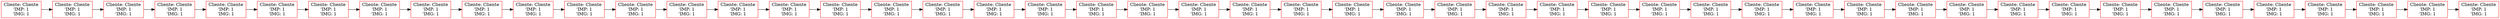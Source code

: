  digraph G {
 rankdir=LR;
 node7 [label="Cliente: Cliente\n'IMP: 1\n'IMG: 1", color="red", shape="rectangle"];
 node8 -> node7 [dir="forward"];
 node8 [label="Cliente: Cliente\n'IMP: 1\n'IMG: 1", color="red", shape="rectangle"];
 node9 -> node8 [dir="forward"];
 node9 [label="Cliente: Cliente\n'IMP: 1\n'IMG: 1", color="red", shape="rectangle"];
 node10 -> node9 [dir="forward"];
 node10 [label="Cliente: Cliente\n'IMP: 1\n'IMG: 1", color="red", shape="rectangle"];
 node11 -> node10 [dir="forward"];
 node11 [label="Cliente: Cliente\n'IMP: 1\n'IMG: 1", color="red", shape="rectangle"];
 node12 -> node11 [dir="forward"];
 node12 [label="Cliente: Cliente\n'IMP: 1\n'IMG: 1", color="red", shape="rectangle"];
 node13 -> node12 [dir="forward"];
 node13 [label="Cliente: Cliente\n'IMP: 1\n'IMG: 1", color="red", shape="rectangle"];
 node14 -> node13 [dir="forward"];
 node14 [label="Cliente: Cliente\n'IMP: 1\n'IMG: 1", color="red", shape="rectangle"];
 node15 -> node14 [dir="forward"];
 node15 [label="Cliente: Cliente\n'IMP: 1\n'IMG: 1", color="red", shape="rectangle"];
 node16 -> node15 [dir="forward"];
 node16 [label="Cliente: Cliente\n'IMP: 1\n'IMG: 1", color="red", shape="rectangle"];
 node17 -> node16 [dir="forward"];
 node17 [label="Cliente: Cliente\n'IMP: 1\n'IMG: 1", color="red", shape="rectangle"];
 node18 -> node17 [dir="forward"];
 node18 [label="Cliente: Cliente\n'IMP: 1\n'IMG: 1", color="red", shape="rectangle"];
 node19 -> node18 [dir="forward"];
 node19 [label="Cliente: Cliente\n'IMP: 1\n'IMG: 1", color="red", shape="rectangle"];
 node20 -> node19 [dir="forward"];
 node20 [label="Cliente: Cliente\n'IMP: 1\n'IMG: 1", color="red", shape="rectangle"];
 node21 -> node20 [dir="forward"];
 node21 [label="Cliente: Cliente\n'IMP: 1\n'IMG: 1", color="red", shape="rectangle"];
 node22 -> node21 [dir="forward"];
 node22 [label="Cliente: Cliente\n'IMP: 1\n'IMG: 1", color="red", shape="rectangle"];
 node23 -> node22 [dir="forward"];
 node23 [label="Cliente: Cliente\n'IMP: 1\n'IMG: 1", color="red", shape="rectangle"];
 node24 -> node23 [dir="forward"];
 node24 [label="Cliente: Cliente\n'IMP: 1\n'IMG: 1", color="red", shape="rectangle"];
 node25 -> node24 [dir="forward"];
 node25 [label="Cliente: Cliente\n'IMP: 1\n'IMG: 1", color="red", shape="rectangle"];
 node26 -> node25 [dir="forward"];
 node26 [label="Cliente: Cliente\n'IMP: 1\n'IMG: 1", color="red", shape="rectangle"];
 node27 -> node26 [dir="forward"];
 node27 [label="Cliente: Cliente\n'IMP: 1\n'IMG: 1", color="red", shape="rectangle"];
 node28 -> node27 [dir="forward"];
 node28 [label="Cliente: Cliente\n'IMP: 1\n'IMG: 1", color="red", shape="rectangle"];
 node29 -> node28 [dir="forward"];
 node29 [label="Cliente: Cliente\n'IMP: 1\n'IMG: 1", color="red", shape="rectangle"];
 node30 -> node29 [dir="forward"];
 node30 [label="Cliente: Cliente\n'IMP: 1\n'IMG: 1", color="red", shape="rectangle"];
 node31 -> node30 [dir="forward"];
 node31 [label="Cliente: Cliente\n'IMP: 1\n'IMG: 1", color="red", shape="rectangle"];
 node32 -> node31 [dir="forward"];
 node32 [label="Cliente: Cliente\n'IMP: 1\n'IMG: 1", color="red", shape="rectangle"];
 node33 -> node32 [dir="forward"];
 node33 [label="Cliente: Cliente\n'IMP: 1\n'IMG: 1", color="red", shape="rectangle"];
 node34 -> node33 [dir="forward"];
 node34 [label="Cliente: Cliente\n'IMP: 1\n'IMG: 1", color="red", shape="rectangle"];
 node35 -> node34 [dir="forward"];
 node35 [label="Cliente: Cliente\n'IMP: 1\n'IMG: 1", color="red", shape="rectangle"];
 node36 -> node35 [dir="forward"];
 node36 [label="Cliente: Cliente\n'IMP: 1\n'IMG: 1", color="red", shape="rectangle"];
 node37 -> node36 [dir="forward"];
 node37 [label="Cliente: Cliente\n'IMP: 1\n'IMG: 1", color="red", shape="rectangle"];
 node38 -> node37 [dir="forward"];
 node38 [label="Cliente: Cliente\n'IMP: 1\n'IMG: 1", color="red", shape="rectangle"];
 node39 -> node38 [dir="forward"];
 node39 [label="Cliente: Cliente\n'IMP: 1\n'IMG: 1", color="red", shape="rectangle"];
 node40 -> node39 [dir="forward"];
 node40 [label="Cliente: Cliente\n'IMP: 1\n'IMG: 1", color="red", shape="rectangle"];
 node41 -> node40 [dir="forward"];
 node41 [label="Cliente: Cliente\n'IMP: 1\n'IMG: 1", color="red", shape="rectangle"];
 node42 -> node41 [dir="forward"];
 node42 [label="Cliente: Cliente\n'IMP: 1\n'IMG: 1", color="red", shape="rectangle"];
 node43 -> node42 [dir="forward"];
 node43 [label="Cliente: Cliente\n'IMP: 1\n'IMG: 1", color="red", shape="rectangle"];
 node44 -> node43 [dir="forward"];
 node44 [label="Cliente: Cliente\n'IMP: 1\n'IMG: 1", color="red", shape="rectangle"];
 node45 -> node44 [dir="forward"];
 node45 [label="Cliente: Cliente\n'IMP: 1\n'IMG: 1", color="red", shape="rectangle"];
 node46 -> node45 [dir="forward"];
 node46 [label="Cliente: Cliente\n'IMP: 1\n'IMG: 1", color="red", shape="rectangle"];
 node47 -> node46 [dir="forward"];
 node47 [label="Cliente: Cliente\n'IMP: 1\n'IMG: 1", color="red", shape="rectangle"];
 node48 -> node47 [dir="forward"];
 node48 [label="Cliente: Cliente\n'IMP: 1\n'IMG: 1", color="red", shape="rectangle"];
 node49 -> node48 [dir="forward"];
 node49 [label="Cliente: Cliente\n'IMP: 1\n'IMG: 1", color="red", shape="rectangle"];
 node50 -> node49 [dir="forward"];
 node50 [label="Cliente: Cliente\n'IMP: 1\n'IMG: 1", color="red", shape="rectangle"];
 node51 -> node50 [dir="forward"];
 node51 [label="Cliente: Cliente\n'IMP: 1\n'IMG: 1", color="red", shape="rectangle"];
 node52 -> node51 [dir="forward"];
 node52 [label="Cliente: Cliente\n'IMP: 1\n'IMG: 1", color="red", shape="rectangle"];
 node53 -> node52 [dir="forward"];
 node53 [label="Cliente: Cliente\n'IMP: 1\n'IMG: 1", color="red", shape="rectangle"];
 node54 -> node53 [dir="forward"];
 node54 [label="Cliente: Cliente\n'IMP: 1\n'IMG: 1", color="red", shape="rectangle"];
 node55 -> node54 [dir="forward"];
 node55 [label="Cliente: Cliente\n'IMP: 1\n'IMG: 1", color="red", shape="rectangle"];
 }

